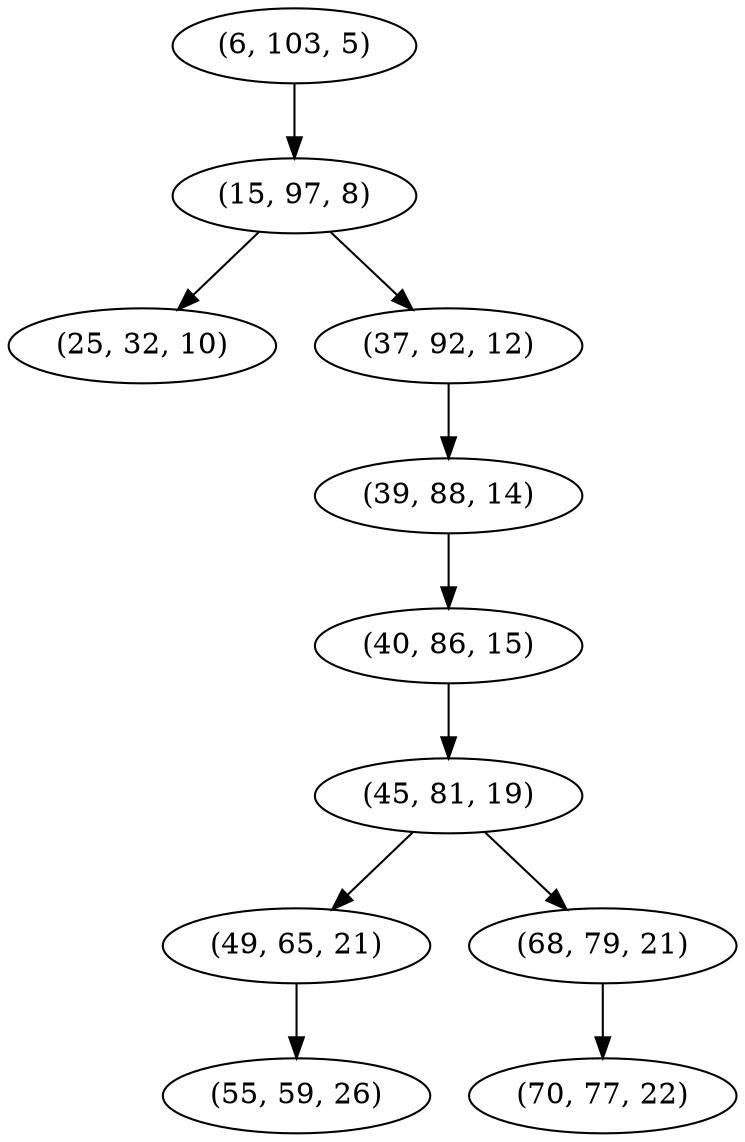 digraph tree {
    "(6, 103, 5)";
    "(15, 97, 8)";
    "(25, 32, 10)";
    "(37, 92, 12)";
    "(39, 88, 14)";
    "(40, 86, 15)";
    "(45, 81, 19)";
    "(49, 65, 21)";
    "(55, 59, 26)";
    "(68, 79, 21)";
    "(70, 77, 22)";
    "(6, 103, 5)" -> "(15, 97, 8)";
    "(15, 97, 8)" -> "(25, 32, 10)";
    "(15, 97, 8)" -> "(37, 92, 12)";
    "(37, 92, 12)" -> "(39, 88, 14)";
    "(39, 88, 14)" -> "(40, 86, 15)";
    "(40, 86, 15)" -> "(45, 81, 19)";
    "(45, 81, 19)" -> "(49, 65, 21)";
    "(45, 81, 19)" -> "(68, 79, 21)";
    "(49, 65, 21)" -> "(55, 59, 26)";
    "(68, 79, 21)" -> "(70, 77, 22)";
}

